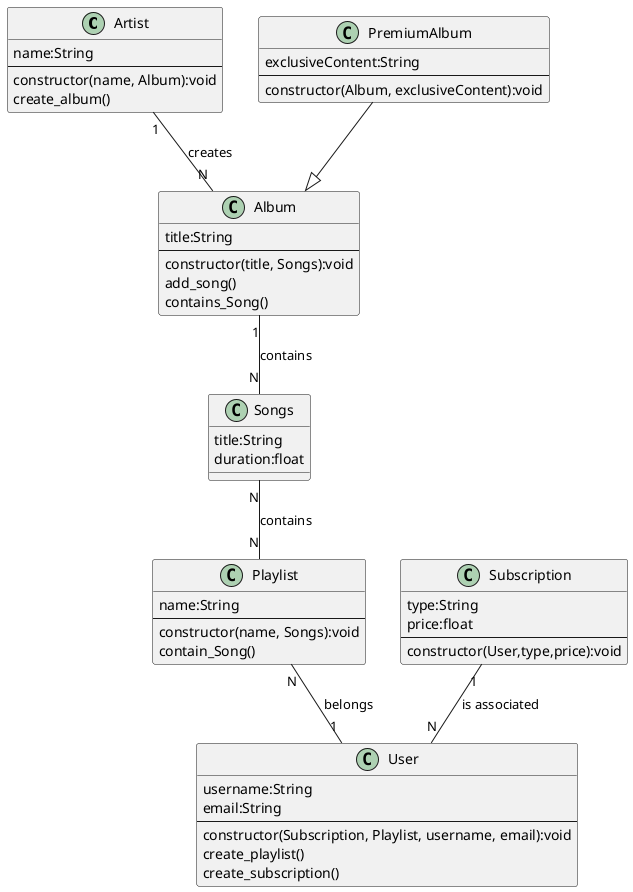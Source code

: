 @startuml es16
Artist "1" -- "N"  Album : creates
Album "1" -- "N" Songs : contains
Songs "N" -- "N" Playlist : contains
Playlist "N" -- "1" User : belongs
Subscription "1" -- "N" User : is associated
PremiumAlbum --|> Album
class Artist {
    name:String
    --
    constructor(name, Album):void
    create_album()
}
class Album{
    title:String
    --
    constructor(title, Songs):void
    add_song()
    contains_Song()
}
class Songs{
    title:String
    duration:float
}
class PremiumAlbum{
    exclusiveContent:String
    --
    constructor(Album, exclusiveContent):void
}
class Playlist{
    name:String
    --
    constructor(name, Songs):void
    contain_Song()
}
class Subscription{
    type:String
    price:float
    --
    constructor(User,type,price):void
}
class User{
    username:String
    email:String
    --
    constructor(Subscription, Playlist, username, email):void
    create_playlist()
    create_subscription()
}

@enduml